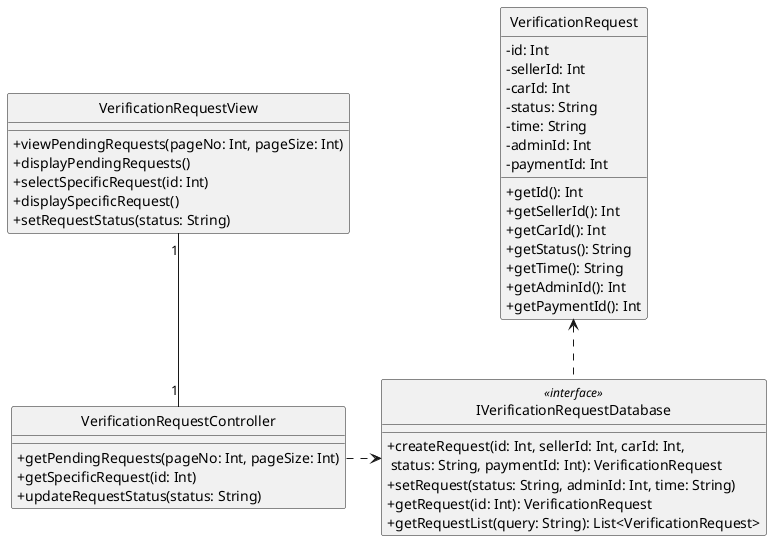 @startuml 
skinparam classAttributeIconSize 0
skinparam linetype ortho
hide circle
class VerificationRequestView {
    + viewPendingRequests(pageNo: Int, pageSize: Int)
    + displayPendingRequests()
    + selectSpecificRequest(id: Int)
    + displaySpecificRequest()
    + setRequestStatus(status: String)

    }

class VerificationRequestController  {
    + getPendingRequests(pageNo: Int, pageSize: Int)
    + getSpecificRequest(id: Int)
    + updateRequestStatus(status: String)

    }

class VerificationRequest {
    - id: Int
    - sellerId: Int
    - carId: Int
    - status: String
    - time: String
    - adminId: Int
    - paymentId: Int

    + getId(): Int
    + getSellerId(): Int
    + getCarId(): Int
    + getStatus(): String
    + getTime(): String
    + getAdminId(): Int
    + getPaymentId(): Int
    }

class IVerificationRequestDatabase <<interface>> {
    + createRequest(id: Int, sellerId: Int, carId: Int,\n status: String, paymentId: Int): VerificationRequest
    + setRequest(status: String, adminId: Int, time: String)
    + getRequest(id: Int): VerificationRequest
    + getRequestList(query: String): List<VerificationRequest>
    }

VerificationRequestView "1" -- "1" VerificationRequestController

VerificationRequestController ..r> IVerificationRequestDatabase

IVerificationRequestDatabase ..u> VerificationRequest


@enduml